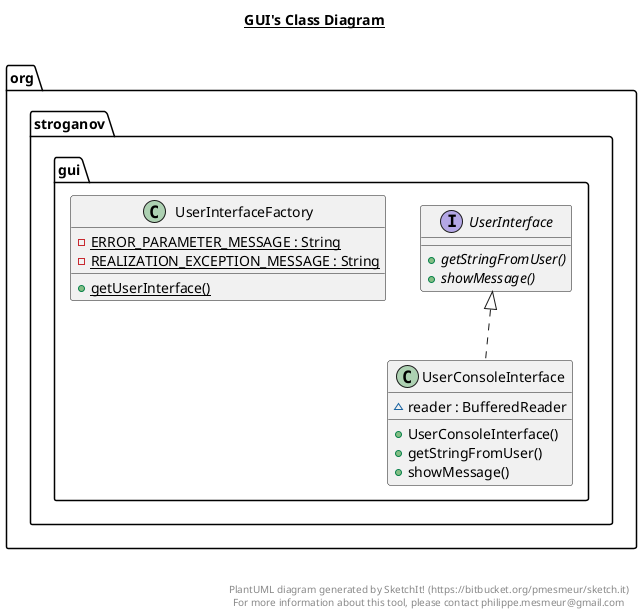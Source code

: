 @startuml

title __GUI's Class Diagram__\n

  namespace org.stroganov {
    namespace gui {
      class org.stroganov.gui.UserConsoleInterface {
          ~ reader : BufferedReader
          + UserConsoleInterface()
          + getStringFromUser()
          + showMessage()
      }
    }
  }
  

  namespace org.stroganov {
    namespace gui {
      interface org.stroganov.gui.UserInterface {
          {abstract} + getStringFromUser()
          {abstract} + showMessage()
      }
    }
  }
  

  namespace org.stroganov {
    namespace gui {
      class org.stroganov.gui.UserInterfaceFactory {
          {static} - ERROR_PARAMETER_MESSAGE : String
          {static} - REALIZATION_EXCEPTION_MESSAGE : String
          {static} + getUserInterface()
      }
    }
  }
  

  org.stroganov.gui.UserConsoleInterface .up.|> org.stroganov.gui.UserInterface


right footer


PlantUML diagram generated by SketchIt! (https://bitbucket.org/pmesmeur/sketch.it)
For more information about this tool, please contact philippe.mesmeur@gmail.com
endfooter

@enduml
